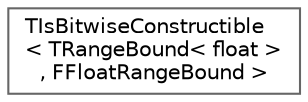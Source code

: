 digraph "Graphical Class Hierarchy"
{
 // INTERACTIVE_SVG=YES
 // LATEX_PDF_SIZE
  bgcolor="transparent";
  edge [fontname=Helvetica,fontsize=10,labelfontname=Helvetica,labelfontsize=10];
  node [fontname=Helvetica,fontsize=10,shape=box,height=0.2,width=0.4];
  rankdir="LR";
  Node0 [id="Node000000",label="TIsBitwiseConstructible\l\< TRangeBound\< float \>\l, FFloatRangeBound \>",height=0.2,width=0.4,color="grey40", fillcolor="white", style="filled",URL="$df/d10/structTIsBitwiseConstructible_3_01TRangeBound_3_01float_01_4_00_01FFloatRangeBound_01_4.html",tooltip=" "];
}
